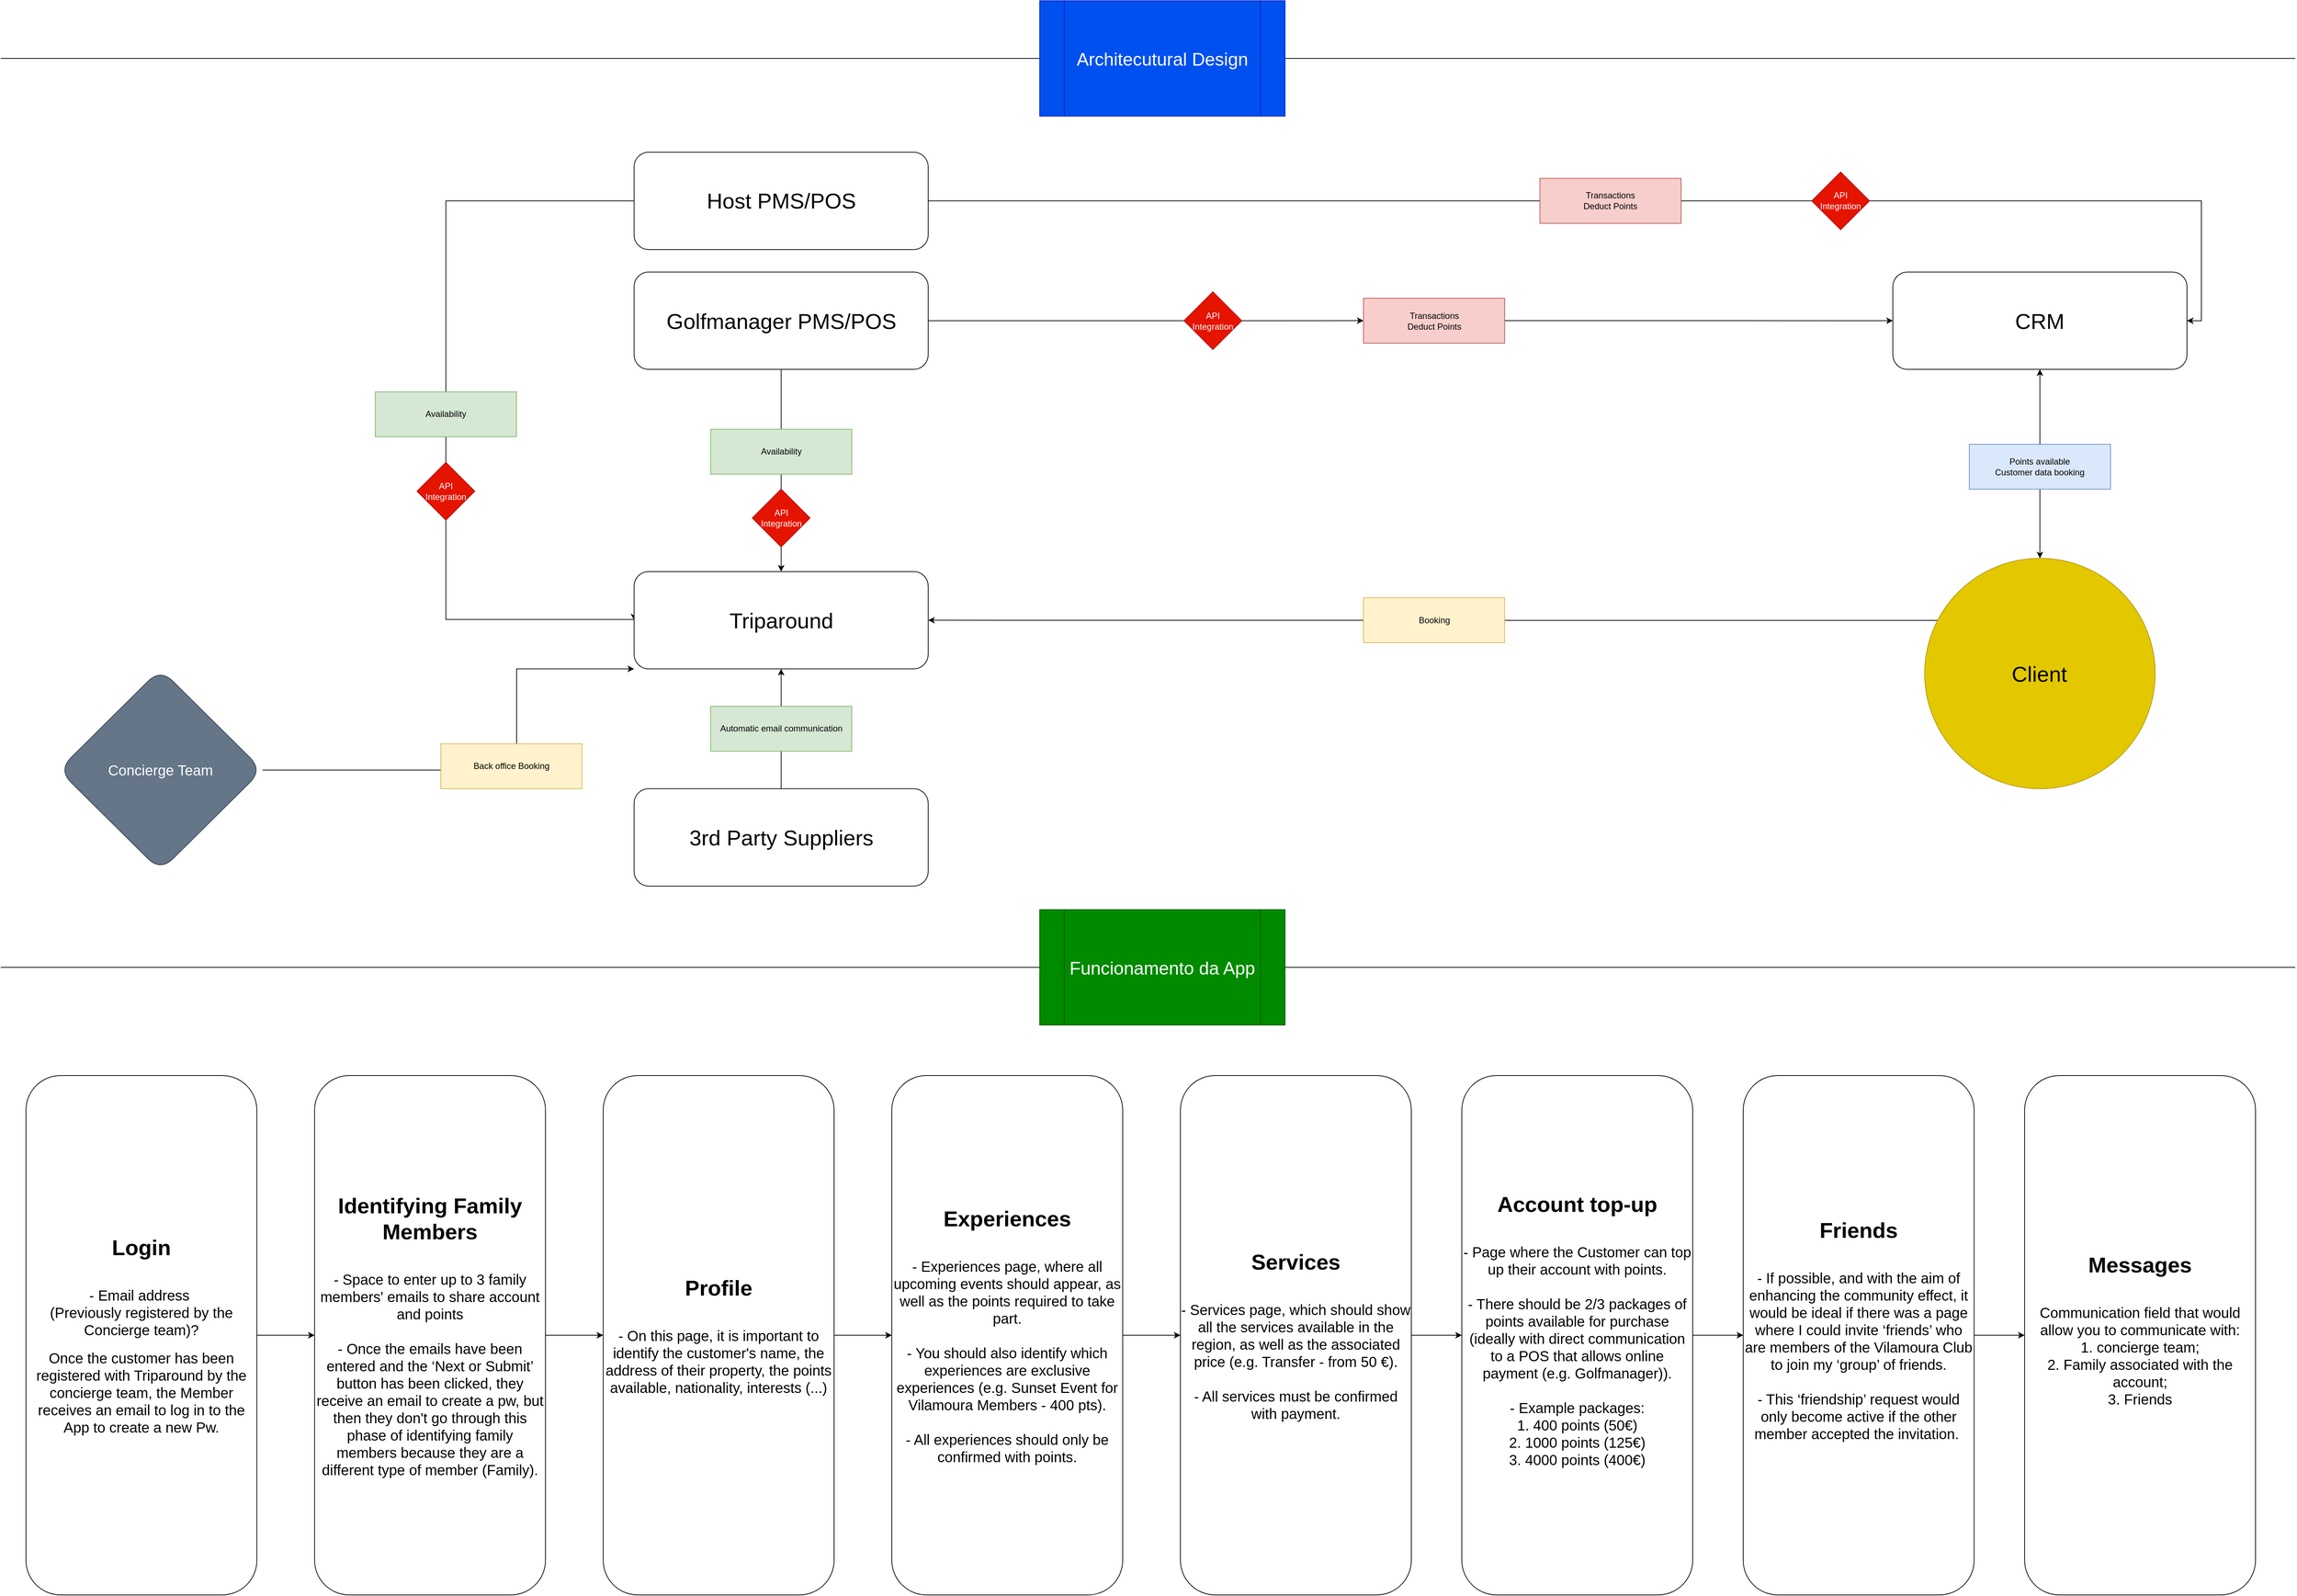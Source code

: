 <mxfile version="24.7.17">
  <diagram name="Página-1" id="4Bow1-Seuu_lp2tEzYjS">
    <mxGraphModel dx="3565" dy="1893" grid="1" gridSize="10" guides="1" tooltips="1" connect="1" arrows="1" fold="1" page="1" pageScale="1" pageWidth="3300" pageHeight="2339" math="0" shadow="0">
      <root>
        <mxCell id="0" />
        <mxCell id="1" parent="0" />
        <mxCell id="VRJ6IOVxPH5nIhdkej40-35" value="" style="group" vertex="1" connectable="0" parent="1">
          <mxGeometry x="100" y="230" width="3000" height="1090" as="geometry" />
        </mxCell>
        <mxCell id="VRJ6IOVxPH5nIhdkej40-23" style="edgeStyle=orthogonalEdgeStyle;rounded=0;orthogonalLoop=1;jettySize=auto;html=1;entryX=0.5;entryY=0;entryDx=0;entryDy=0;endArrow=classic;endFill=1;strokeColor=default;startArrow=classic;startFill=1;" edge="1" parent="VRJ6IOVxPH5nIhdkej40-35" source="VRJ6IOVxPH5nIhdkej40-1" target="VRJ6IOVxPH5nIhdkej40-22">
          <mxGeometry relative="1" as="geometry" />
        </mxCell>
        <mxCell id="VRJ6IOVxPH5nIhdkej40-1" value="&lt;font style=&quot;font-size: 30px;&quot;&gt;CRM&lt;/font&gt;" style="rounded=1;whiteSpace=wrap;html=1;" vertex="1" parent="VRJ6IOVxPH5nIhdkej40-35">
          <mxGeometry x="2592.391" y="166.095" width="407.609" height="134.952" as="geometry" />
        </mxCell>
        <mxCell id="VRJ6IOVxPH5nIhdkej40-4" style="edgeStyle=orthogonalEdgeStyle;rounded=0;orthogonalLoop=1;jettySize=auto;html=1;entryX=1;entryY=0.5;entryDx=0;entryDy=0;" edge="1" parent="VRJ6IOVxPH5nIhdkej40-35" source="VRJ6IOVxPH5nIhdkej40-2" target="VRJ6IOVxPH5nIhdkej40-1">
          <mxGeometry relative="1" as="geometry" />
        </mxCell>
        <mxCell id="VRJ6IOVxPH5nIhdkej40-11" style="edgeStyle=orthogonalEdgeStyle;rounded=0;orthogonalLoop=1;jettySize=auto;html=1;entryX=0;entryY=0.5;entryDx=0;entryDy=0;" edge="1" parent="VRJ6IOVxPH5nIhdkej40-35" source="VRJ6IOVxPH5nIhdkej40-2" target="VRJ6IOVxPH5nIhdkej40-7">
          <mxGeometry relative="1" as="geometry">
            <Array as="points">
              <mxPoint x="586.957" y="67.476" />
              <mxPoint x="586.957" y="647.771" />
            </Array>
          </mxGeometry>
        </mxCell>
        <mxCell id="VRJ6IOVxPH5nIhdkej40-2" value="&lt;font style=&quot;font-size: 30px;&quot;&gt;Host PMS/POS&lt;/font&gt;" style="rounded=1;whiteSpace=wrap;html=1;" vertex="1" parent="VRJ6IOVxPH5nIhdkej40-35">
          <mxGeometry x="847.826" width="407.609" height="134.952" as="geometry" />
        </mxCell>
        <mxCell id="VRJ6IOVxPH5nIhdkej40-5" style="edgeStyle=orthogonalEdgeStyle;rounded=0;orthogonalLoop=1;jettySize=auto;html=1;" edge="1" parent="VRJ6IOVxPH5nIhdkej40-35" source="VRJ6IOVxPH5nIhdkej40-15" target="VRJ6IOVxPH5nIhdkej40-1">
          <mxGeometry relative="1" as="geometry" />
        </mxCell>
        <mxCell id="VRJ6IOVxPH5nIhdkej40-10" style="edgeStyle=orthogonalEdgeStyle;rounded=0;orthogonalLoop=1;jettySize=auto;html=1;entryX=0.5;entryY=0;entryDx=0;entryDy=0;" edge="1" parent="VRJ6IOVxPH5nIhdkej40-35" source="VRJ6IOVxPH5nIhdkej40-3" target="VRJ6IOVxPH5nIhdkej40-7">
          <mxGeometry relative="1" as="geometry" />
        </mxCell>
        <mxCell id="VRJ6IOVxPH5nIhdkej40-3" value="&lt;font style=&quot;font-size: 30px;&quot;&gt;Golfmanager PMS/POS&lt;/font&gt;" style="rounded=1;whiteSpace=wrap;html=1;" vertex="1" parent="VRJ6IOVxPH5nIhdkej40-35">
          <mxGeometry x="847.826" y="166.095" width="407.609" height="134.952" as="geometry" />
        </mxCell>
        <mxCell id="VRJ6IOVxPH5nIhdkej40-7" value="&lt;font style=&quot;font-size: 30px;&quot;&gt;Triparound&lt;/font&gt;" style="rounded=1;whiteSpace=wrap;html=1;" vertex="1" parent="VRJ6IOVxPH5nIhdkej40-35">
          <mxGeometry x="847.826" y="581.333" width="407.609" height="134.952" as="geometry" />
        </mxCell>
        <mxCell id="VRJ6IOVxPH5nIhdkej40-16" value="" style="edgeStyle=orthogonalEdgeStyle;rounded=0;orthogonalLoop=1;jettySize=auto;html=1;" edge="1" parent="VRJ6IOVxPH5nIhdkej40-35" source="VRJ6IOVxPH5nIhdkej40-3" target="VRJ6IOVxPH5nIhdkej40-15">
          <mxGeometry relative="1" as="geometry">
            <mxPoint x="1255.435" y="233.571" as="sourcePoint" />
            <mxPoint x="2592.391" y="233.571" as="targetPoint" />
          </mxGeometry>
        </mxCell>
        <mxCell id="VRJ6IOVxPH5nIhdkej40-15" value="Transactions&lt;div&gt;Deduct Points&lt;/div&gt;" style="rounded=0;whiteSpace=wrap;html=1;fillColor=#f8cecc;strokeColor=#b85450;" vertex="1" parent="VRJ6IOVxPH5nIhdkej40-35">
          <mxGeometry x="1858.696" y="202.429" width="195.652" height="62.286" as="geometry" />
        </mxCell>
        <mxCell id="VRJ6IOVxPH5nIhdkej40-19" value="Transactions&lt;div&gt;Deduct Points&lt;/div&gt;" style="rounded=0;whiteSpace=wrap;html=1;fillColor=#f8cecc;strokeColor=#b85450;" vertex="1" parent="VRJ6IOVxPH5nIhdkej40-35">
          <mxGeometry x="2103.261" y="36.333" width="195.652" height="62.286" as="geometry" />
        </mxCell>
        <mxCell id="VRJ6IOVxPH5nIhdkej40-20" value="Availability" style="rounded=0;whiteSpace=wrap;html=1;fillColor=#d5e8d4;strokeColor=#82b366;" vertex="1" parent="VRJ6IOVxPH5nIhdkej40-35">
          <mxGeometry x="489.13" y="332.19" width="195.652" height="62.286" as="geometry" />
        </mxCell>
        <mxCell id="VRJ6IOVxPH5nIhdkej40-21" value="Availability" style="rounded=0;whiteSpace=wrap;html=1;fillColor=#d5e8d4;strokeColor=#82b366;" vertex="1" parent="VRJ6IOVxPH5nIhdkej40-35">
          <mxGeometry x="953.804" y="384.095" width="195.652" height="62.286" as="geometry" />
        </mxCell>
        <mxCell id="VRJ6IOVxPH5nIhdkej40-26" style="edgeStyle=orthogonalEdgeStyle;rounded=0;orthogonalLoop=1;jettySize=auto;html=1;entryX=1;entryY=0.5;entryDx=0;entryDy=0;" edge="1" parent="VRJ6IOVxPH5nIhdkej40-35" source="VRJ6IOVxPH5nIhdkej40-22" target="VRJ6IOVxPH5nIhdkej40-7">
          <mxGeometry relative="1" as="geometry">
            <Array as="points">
              <mxPoint x="2310" y="649" />
              <mxPoint x="2310" y="649" />
            </Array>
          </mxGeometry>
        </mxCell>
        <mxCell id="VRJ6IOVxPH5nIhdkej40-22" value="&lt;font style=&quot;font-size: 30px;&quot;&gt;Client&lt;/font&gt;" style="ellipse;whiteSpace=wrap;html=1;aspect=fixed;fillColor=#e3c800;fontColor=#000000;strokeColor=#B09500;" vertex="1" parent="VRJ6IOVxPH5nIhdkej40-35">
          <mxGeometry x="2636.48" y="562.95" width="319.43" height="319.43" as="geometry" />
        </mxCell>
        <mxCell id="VRJ6IOVxPH5nIhdkej40-25" value="Points available&lt;div&gt;Customer data booking&lt;/div&gt;" style="rounded=0;whiteSpace=wrap;html=1;fillColor=#dae8fc;strokeColor=#6c8ebf;" vertex="1" parent="VRJ6IOVxPH5nIhdkej40-35">
          <mxGeometry x="2698.37" y="404.857" width="195.652" height="62.286" as="geometry" />
        </mxCell>
        <mxCell id="VRJ6IOVxPH5nIhdkej40-27" value="Booking" style="rounded=0;whiteSpace=wrap;html=1;fillColor=#fff2cc;strokeColor=#d6b656;" vertex="1" parent="VRJ6IOVxPH5nIhdkej40-35">
          <mxGeometry x="1858.696" y="617.667" width="195.652" height="62.286" as="geometry" />
        </mxCell>
        <mxCell id="VRJ6IOVxPH5nIhdkej40-30" style="edgeStyle=orthogonalEdgeStyle;rounded=0;orthogonalLoop=1;jettySize=auto;html=1;entryX=0.5;entryY=1;entryDx=0;entryDy=0;" edge="1" parent="VRJ6IOVxPH5nIhdkej40-35" source="VRJ6IOVxPH5nIhdkej40-29" target="VRJ6IOVxPH5nIhdkej40-7">
          <mxGeometry relative="1" as="geometry" />
        </mxCell>
        <mxCell id="VRJ6IOVxPH5nIhdkej40-29" value="&lt;span style=&quot;font-size: 30px;&quot;&gt;3rd Party Suppliers&lt;/span&gt;" style="rounded=1;whiteSpace=wrap;html=1;" vertex="1" parent="VRJ6IOVxPH5nIhdkej40-35">
          <mxGeometry x="847.826" y="882.381" width="407.609" height="134.952" as="geometry" />
        </mxCell>
        <mxCell id="VRJ6IOVxPH5nIhdkej40-31" value="Automatic email communication" style="rounded=0;whiteSpace=wrap;html=1;fillColor=#d5e8d4;strokeColor=#82b366;" vertex="1" parent="VRJ6IOVxPH5nIhdkej40-35">
          <mxGeometry x="953.804" y="768.19" width="195.652" height="62.286" as="geometry" />
        </mxCell>
        <mxCell id="VRJ6IOVxPH5nIhdkej40-33" style="edgeStyle=orthogonalEdgeStyle;rounded=0;orthogonalLoop=1;jettySize=auto;html=1;entryX=0;entryY=1;entryDx=0;entryDy=0;" edge="1" parent="VRJ6IOVxPH5nIhdkej40-35" source="VRJ6IOVxPH5nIhdkej40-32" target="VRJ6IOVxPH5nIhdkej40-7">
          <mxGeometry relative="1" as="geometry">
            <Array as="points">
              <mxPoint x="685" y="856" />
              <mxPoint x="685" y="716" />
            </Array>
          </mxGeometry>
        </mxCell>
        <mxCell id="VRJ6IOVxPH5nIhdkej40-32" value="&lt;font style=&quot;font-size: 20px;&quot;&gt;Concierge Team&lt;/font&gt;" style="rhombus;whiteSpace=wrap;html=1;fillColor=#647687;fontColor=#ffffff;strokeColor=#314354;rounded=1;arcSize=50;" vertex="1" parent="VRJ6IOVxPH5nIhdkej40-35">
          <mxGeometry x="50" y="716.29" width="282.83" height="280.29" as="geometry" />
        </mxCell>
        <mxCell id="VRJ6IOVxPH5nIhdkej40-34" value="Back office Booking" style="rounded=0;whiteSpace=wrap;html=1;fillColor=#fff2cc;strokeColor=#d6b656;" vertex="1" parent="VRJ6IOVxPH5nIhdkej40-35">
          <mxGeometry x="579.997" y="820.094" width="195.652" height="62.286" as="geometry" />
        </mxCell>
        <mxCell id="VRJ6IOVxPH5nIhdkej40-60" value="API&lt;div&gt;Integration&lt;/div&gt;" style="rhombus;whiteSpace=wrap;html=1;fillColor=#e51400;fontColor=#ffffff;strokeColor=#B20000;" vertex="1" parent="VRJ6IOVxPH5nIhdkej40-35">
          <mxGeometry x="546.96" y="430" width="80" height="80" as="geometry" />
        </mxCell>
        <mxCell id="VRJ6IOVxPH5nIhdkej40-61" value="API&lt;div&gt;Integration&lt;/div&gt;" style="rhombus;whiteSpace=wrap;html=1;fillColor=#e51400;fontColor=#ffffff;strokeColor=#B20000;" vertex="1" parent="VRJ6IOVxPH5nIhdkej40-35">
          <mxGeometry x="1011.63" y="467.14" width="80" height="80" as="geometry" />
        </mxCell>
        <mxCell id="VRJ6IOVxPH5nIhdkej40-63" value="API&lt;div&gt;Integration&lt;/div&gt;" style="rhombus;whiteSpace=wrap;html=1;fillColor=#e51400;fontColor=#ffffff;strokeColor=#B20000;" vertex="1" parent="VRJ6IOVxPH5nIhdkej40-35">
          <mxGeometry x="1610" y="193.57" width="80" height="80" as="geometry" />
        </mxCell>
        <mxCell id="VRJ6IOVxPH5nIhdkej40-64" value="API&lt;div&gt;Integration&lt;/div&gt;" style="rhombus;whiteSpace=wrap;html=1;fillColor=#e51400;fontColor=#ffffff;strokeColor=#B20000;" vertex="1" parent="VRJ6IOVxPH5nIhdkej40-35">
          <mxGeometry x="2480" y="27.48" width="80" height="80" as="geometry" />
        </mxCell>
        <mxCell id="VRJ6IOVxPH5nIhdkej40-37" value="" style="endArrow=none;html=1;rounded=0;" edge="1" parent="1" source="VRJ6IOVxPH5nIhdkej40-36">
          <mxGeometry width="50" height="50" relative="1" as="geometry">
            <mxPoint x="70" y="1360" as="sourcePoint" />
            <mxPoint x="3250" y="1360" as="targetPoint" />
          </mxGeometry>
        </mxCell>
        <mxCell id="VRJ6IOVxPH5nIhdkej40-38" value="" style="endArrow=none;html=1;rounded=0;" edge="1" parent="1" target="VRJ6IOVxPH5nIhdkej40-36">
          <mxGeometry width="50" height="50" relative="1" as="geometry">
            <mxPoint x="70" y="1360" as="sourcePoint" />
            <mxPoint x="3250" y="1360" as="targetPoint" />
          </mxGeometry>
        </mxCell>
        <mxCell id="VRJ6IOVxPH5nIhdkej40-36" value="&lt;font style=&quot;font-size: 25px;&quot;&gt;Funcionamento da App&lt;/font&gt;" style="shape=process;whiteSpace=wrap;html=1;backgroundOutline=1;fillColor=#008a00;fontColor=#ffffff;strokeColor=#005700;" vertex="1" parent="1">
          <mxGeometry x="1510" y="1280" width="340" height="160" as="geometry" />
        </mxCell>
        <mxCell id="VRJ6IOVxPH5nIhdkej40-41" value="" style="edgeStyle=orthogonalEdgeStyle;rounded=0;orthogonalLoop=1;jettySize=auto;html=1;" edge="1" parent="1" source="VRJ6IOVxPH5nIhdkej40-39" target="VRJ6IOVxPH5nIhdkej40-40">
          <mxGeometry relative="1" as="geometry" />
        </mxCell>
        <mxCell id="VRJ6IOVxPH5nIhdkej40-39" value="&lt;font style=&quot;font-size: 30px;&quot;&gt;&lt;b&gt;Login&lt;/b&gt;&lt;/font&gt;&lt;div&gt;&lt;font style=&quot;font-size: 30px;&quot;&gt;&lt;b&gt;&lt;br&gt;&lt;/b&gt;&lt;/font&gt;&lt;/div&gt;&lt;div style=&quot;font-size: 20px;&quot;&gt;&lt;div&gt;- Email address&amp;nbsp;&lt;/div&gt;&lt;div&gt;(Previously registered by the Concierge team)?&lt;/div&gt;&lt;/div&gt;&lt;div style=&quot;&quot;&gt;&lt;br&gt;&lt;/div&gt;&lt;div style=&quot;&quot;&gt;&lt;span style=&quot;font-size: 20px;&quot;&gt;Once the customer has been registered with Triparound by the concierge team, the Member receives an email to log in to the App to create a new Pw.&lt;/span&gt;&lt;br&gt;&lt;/div&gt;" style="rounded=1;whiteSpace=wrap;html=1;" vertex="1" parent="1">
          <mxGeometry x="105" y="1510" width="320" height="720" as="geometry" />
        </mxCell>
        <mxCell id="VRJ6IOVxPH5nIhdkej40-43" value="" style="edgeStyle=orthogonalEdgeStyle;rounded=0;orthogonalLoop=1;jettySize=auto;html=1;" edge="1" parent="1" source="VRJ6IOVxPH5nIhdkej40-40" target="VRJ6IOVxPH5nIhdkej40-42">
          <mxGeometry relative="1" as="geometry" />
        </mxCell>
        <mxCell id="VRJ6IOVxPH5nIhdkej40-40" value="&lt;div&gt;&lt;span style=&quot;background-color: initial; font-size: 30px;&quot;&gt;&lt;b&gt;Identifying Family Members&lt;/b&gt;&lt;/span&gt;&lt;/div&gt;&lt;div&gt;&lt;font style=&quot;font-size: 30px;&quot;&gt;&lt;b&gt;&lt;br&gt;&lt;/b&gt;&lt;/font&gt;&lt;/div&gt;&lt;div style=&quot;&quot;&gt;&lt;font style=&quot;font-size: 20px;&quot;&gt;-&amp;nbsp;Space to enter up to 3 family members&#39; emails to share account and points&lt;/font&gt;&lt;/div&gt;&lt;div style=&quot;&quot;&gt;&lt;font style=&quot;font-size: 20px;&quot;&gt;&lt;br&gt;&lt;/font&gt;&lt;/div&gt;&lt;div style=&quot;&quot;&gt;&lt;font style=&quot;font-size: 20px;&quot;&gt;- Once the emails have been entered and the ‘Next or Submit’ button has been clicked, they receive an email to create a pw, but then they don&#39;t go through this phase of identifying family members because they are a different type of member (Family).&lt;/font&gt;&lt;/div&gt;" style="rounded=1;whiteSpace=wrap;html=1;" vertex="1" parent="1">
          <mxGeometry x="505" y="1510" width="320" height="720" as="geometry" />
        </mxCell>
        <mxCell id="VRJ6IOVxPH5nIhdkej40-45" value="" style="edgeStyle=orthogonalEdgeStyle;rounded=0;orthogonalLoop=1;jettySize=auto;html=1;" edge="1" parent="1" source="VRJ6IOVxPH5nIhdkej40-42" target="VRJ6IOVxPH5nIhdkej40-44">
          <mxGeometry relative="1" as="geometry" />
        </mxCell>
        <mxCell id="VRJ6IOVxPH5nIhdkej40-42" value="&lt;div&gt;&lt;span style=&quot;font-size: 30px;&quot;&gt;&lt;b&gt;Profile&lt;/b&gt;&lt;/span&gt;&lt;/div&gt;&lt;div&gt;&lt;span style=&quot;font-size: 30px;&quot;&gt;&lt;b&gt;&lt;br&gt;&lt;/b&gt;&lt;/span&gt;&lt;/div&gt;&lt;div style=&quot;&quot;&gt;&lt;font style=&quot;font-size: 20px;&quot;&gt;- On this page, it is important to identify the customer&#39;s name, the address of their property, the points available, nationality, interests (...)&lt;/font&gt;&lt;/div&gt;" style="rounded=1;whiteSpace=wrap;html=1;" vertex="1" parent="1">
          <mxGeometry x="905" y="1510" width="320" height="720" as="geometry" />
        </mxCell>
        <mxCell id="VRJ6IOVxPH5nIhdkej40-47" value="" style="edgeStyle=orthogonalEdgeStyle;rounded=0;orthogonalLoop=1;jettySize=auto;html=1;" edge="1" parent="1" source="VRJ6IOVxPH5nIhdkej40-44" target="VRJ6IOVxPH5nIhdkej40-46">
          <mxGeometry relative="1" as="geometry" />
        </mxCell>
        <mxCell id="VRJ6IOVxPH5nIhdkej40-44" value="&lt;div&gt;&lt;span style=&quot;background-color: initial; font-size: 30px;&quot;&gt;&lt;b&gt;Experiences&lt;/b&gt;&lt;/span&gt;&lt;/div&gt;&lt;div&gt;&lt;span style=&quot;font-size: 30px;&quot;&gt;&lt;b&gt;&lt;br&gt;&lt;/b&gt;&lt;/span&gt;&lt;/div&gt;&lt;div style=&quot;&quot;&gt;&lt;font style=&quot;&quot;&gt;&lt;span style=&quot;font-size: 20px;&quot;&gt;-&amp;nbsp;&lt;span style=&quot;background-color: initial;&quot;&gt;Experiences page, where all upcoming events should appear, as well as the points required to take part.&lt;/span&gt;&lt;br&gt;&lt;/span&gt;&lt;/font&gt;&lt;/div&gt;&lt;div&gt;&lt;span style=&quot;font-size: 20px;&quot;&gt;&lt;br&gt;&lt;/span&gt;&lt;/div&gt;&lt;div&gt;&lt;span style=&quot;font-size: 20px;&quot;&gt;- You should also identify which experiences are exclusive experiences (e.g. Sunset Event for Vilamoura Members - 400 pts).&lt;/span&gt;&lt;/div&gt;&lt;div&gt;&lt;span style=&quot;font-size: 20px;&quot;&gt;&lt;br&gt;&lt;/span&gt;&lt;/div&gt;&lt;div&gt;&lt;span style=&quot;font-size: 20px;&quot;&gt;- All experiences should only be confirmed with points.&lt;/span&gt;&lt;/div&gt;" style="rounded=1;whiteSpace=wrap;html=1;" vertex="1" parent="1">
          <mxGeometry x="1305" y="1510" width="320" height="720" as="geometry" />
        </mxCell>
        <mxCell id="VRJ6IOVxPH5nIhdkej40-49" value="" style="edgeStyle=orthogonalEdgeStyle;rounded=0;orthogonalLoop=1;jettySize=auto;html=1;" edge="1" parent="1" source="VRJ6IOVxPH5nIhdkej40-46" target="VRJ6IOVxPH5nIhdkej40-48">
          <mxGeometry relative="1" as="geometry" />
        </mxCell>
        <mxCell id="VRJ6IOVxPH5nIhdkej40-46" value="&lt;div&gt;&lt;span style=&quot;font-size: 30px;&quot;&gt;&lt;b&gt;Services&lt;/b&gt;&lt;/span&gt;&lt;/div&gt;&lt;div&gt;&lt;span style=&quot;font-size: 30px;&quot;&gt;&lt;b&gt;&lt;br&gt;&lt;/b&gt;&lt;/span&gt;&lt;/div&gt;&lt;div style=&quot;&quot;&gt;&lt;font style=&quot;font-size: 20px;&quot;&gt;-&amp;nbsp;&lt;/font&gt;&lt;span style=&quot;background-color: initial; font-size: 20px;&quot;&gt;Services page, which should show all the services available in the region, as well as the associated price (e.g. Transfer - from 50 €).&lt;/span&gt;&lt;/div&gt;&lt;div&gt;&lt;span style=&quot;font-size: 20px;&quot;&gt;&lt;br&gt;&lt;/span&gt;&lt;/div&gt;&lt;div&gt;&lt;span style=&quot;font-size: 20px;&quot;&gt;- All services must be confirmed with payment.&lt;/span&gt;&lt;/div&gt;" style="rounded=1;whiteSpace=wrap;html=1;" vertex="1" parent="1">
          <mxGeometry x="1705" y="1510" width="320" height="720" as="geometry" />
        </mxCell>
        <mxCell id="VRJ6IOVxPH5nIhdkej40-51" value="" style="edgeStyle=orthogonalEdgeStyle;rounded=0;orthogonalLoop=1;jettySize=auto;html=1;" edge="1" parent="1" source="VRJ6IOVxPH5nIhdkej40-48" target="VRJ6IOVxPH5nIhdkej40-50">
          <mxGeometry relative="1" as="geometry" />
        </mxCell>
        <mxCell id="VRJ6IOVxPH5nIhdkej40-48" value="&lt;div&gt;&lt;span style=&quot;background-color: initial; font-size: 30px;&quot;&gt;&lt;b&gt;Account top-up&lt;/b&gt;&lt;/span&gt;&lt;/div&gt;&lt;div&gt;&lt;span style=&quot;font-size: 30px;&quot;&gt;&lt;b&gt;&lt;br&gt;&lt;/b&gt;&lt;/span&gt;&lt;/div&gt;&lt;div style=&quot;&quot;&gt;&lt;font style=&quot;font-size: 20px;&quot;&gt;-&amp;nbsp;&lt;/font&gt;&lt;span style=&quot;background-color: initial; font-size: 20px;&quot;&gt;Page where the Customer can top up their account with points.&lt;/span&gt;&lt;/div&gt;&lt;div&gt;&lt;span style=&quot;font-size: 20px;&quot;&gt;&lt;br&gt;&lt;/span&gt;&lt;/div&gt;&lt;div&gt;&lt;span style=&quot;font-size: 20px;&quot;&gt;- There should be 2/3 packages of points available for purchase (ideally with direct communication to a POS that allows online payment (e.g. Golfmanager)).&lt;/span&gt;&lt;/div&gt;&lt;div&gt;&lt;span style=&quot;font-size: 20px;&quot;&gt;&lt;br&gt;&lt;/span&gt;&lt;/div&gt;&lt;div&gt;&lt;span style=&quot;font-size: 20px;&quot;&gt;- Example packages:&lt;/span&gt;&lt;/div&gt;&lt;div&gt;&lt;span style=&quot;font-size: 20px;&quot;&gt;1. 400 points (50€)&lt;/span&gt;&lt;/div&gt;&lt;div&gt;&lt;span style=&quot;font-size: 20px;&quot;&gt;2. 1000 points (125€)&lt;/span&gt;&lt;/div&gt;&lt;div&gt;&lt;span style=&quot;font-size: 20px;&quot;&gt;3. 4000 points (400€)&lt;/span&gt;&lt;/div&gt;&lt;div style=&quot;&quot;&gt;&lt;br&gt;&lt;/div&gt;" style="rounded=1;whiteSpace=wrap;html=1;" vertex="1" parent="1">
          <mxGeometry x="2095" y="1510" width="320" height="720" as="geometry" />
        </mxCell>
        <mxCell id="VRJ6IOVxPH5nIhdkej40-53" value="" style="edgeStyle=orthogonalEdgeStyle;rounded=0;orthogonalLoop=1;jettySize=auto;html=1;" edge="1" parent="1" source="VRJ6IOVxPH5nIhdkej40-50" target="VRJ6IOVxPH5nIhdkej40-52">
          <mxGeometry relative="1" as="geometry" />
        </mxCell>
        <mxCell id="VRJ6IOVxPH5nIhdkej40-50" value="&lt;div&gt;&lt;span style=&quot;font-size: 30px;&quot;&gt;&lt;b&gt;Friends&lt;/b&gt;&lt;/span&gt;&lt;/div&gt;&lt;div&gt;&lt;span style=&quot;font-size: 30px;&quot;&gt;&lt;b&gt;&lt;br&gt;&lt;/b&gt;&lt;/span&gt;&lt;/div&gt;&lt;div style=&quot;&quot;&gt;&lt;font style=&quot;font-size: 20px;&quot;&gt;-&amp;nbsp;&lt;/font&gt;&lt;span style=&quot;background-color: initial; font-size: 20px;&quot;&gt;If possible, and with the aim of enhancing the community effect, it would be ideal if there was a page where I could invite ‘friends’ who are members of the Vilamoura Club to join my ‘group’ of friends.&lt;/span&gt;&lt;/div&gt;&lt;div&gt;&lt;span style=&quot;font-size: 20px;&quot;&gt;&lt;br&gt;&lt;/span&gt;&lt;/div&gt;&lt;div&gt;&lt;span style=&quot;font-size: 20px;&quot;&gt;- This ‘friendship’ request would only become active if the other member accepted the invitation.&amp;nbsp;&lt;/span&gt;&lt;/div&gt;&lt;div style=&quot;&quot;&gt;&lt;br&gt;&lt;/div&gt;" style="rounded=1;whiteSpace=wrap;html=1;" vertex="1" parent="1">
          <mxGeometry x="2485" y="1510" width="320" height="720" as="geometry" />
        </mxCell>
        <mxCell id="VRJ6IOVxPH5nIhdkej40-52" value="&lt;div&gt;&lt;span style=&quot;font-size: 30px;&quot;&gt;&lt;b&gt;Messages&lt;/b&gt;&lt;/span&gt;&lt;/div&gt;&lt;div&gt;&lt;span style=&quot;font-size: 30px;&quot;&gt;&lt;b&gt;&lt;br&gt;&lt;/b&gt;&lt;/span&gt;&lt;/div&gt;&lt;div style=&quot;&quot;&gt;&lt;font style=&quot;font-size: 20px;&quot;&gt;&lt;div&gt;Communication field that would allow you to communicate with:&lt;/div&gt;&lt;div&gt;1. concierge team;&lt;/div&gt;&lt;div&gt;2. Family associated with the account;&lt;/div&gt;&lt;div&gt;3. Friends&lt;/div&gt;&lt;/font&gt;&lt;/div&gt;&lt;div style=&quot;&quot;&gt;&lt;br&gt;&lt;/div&gt;" style="rounded=1;whiteSpace=wrap;html=1;" vertex="1" parent="1">
          <mxGeometry x="2875" y="1510" width="320" height="720" as="geometry" />
        </mxCell>
        <mxCell id="VRJ6IOVxPH5nIhdkej40-56" value="" style="endArrow=none;html=1;rounded=0;" edge="1" parent="1" source="VRJ6IOVxPH5nIhdkej40-54">
          <mxGeometry width="50" height="50" relative="1" as="geometry">
            <mxPoint x="70" y="100" as="sourcePoint" />
            <mxPoint x="3250" y="100" as="targetPoint" />
          </mxGeometry>
        </mxCell>
        <mxCell id="VRJ6IOVxPH5nIhdkej40-58" value="" style="endArrow=none;html=1;rounded=0;" edge="1" parent="1" target="VRJ6IOVxPH5nIhdkej40-54">
          <mxGeometry width="50" height="50" relative="1" as="geometry">
            <mxPoint x="70" y="100" as="sourcePoint" />
            <mxPoint x="3250" y="100" as="targetPoint" />
          </mxGeometry>
        </mxCell>
        <mxCell id="VRJ6IOVxPH5nIhdkej40-54" value="&lt;font style=&quot;font-size: 25px;&quot;&gt;Architecutural Design&lt;/font&gt;" style="shape=process;whiteSpace=wrap;html=1;backgroundOutline=1;fillColor=#0050ef;fontColor=#ffffff;strokeColor=#001DBC;" vertex="1" parent="1">
          <mxGeometry x="1510" y="20" width="340" height="160" as="geometry" />
        </mxCell>
      </root>
    </mxGraphModel>
  </diagram>
</mxfile>
